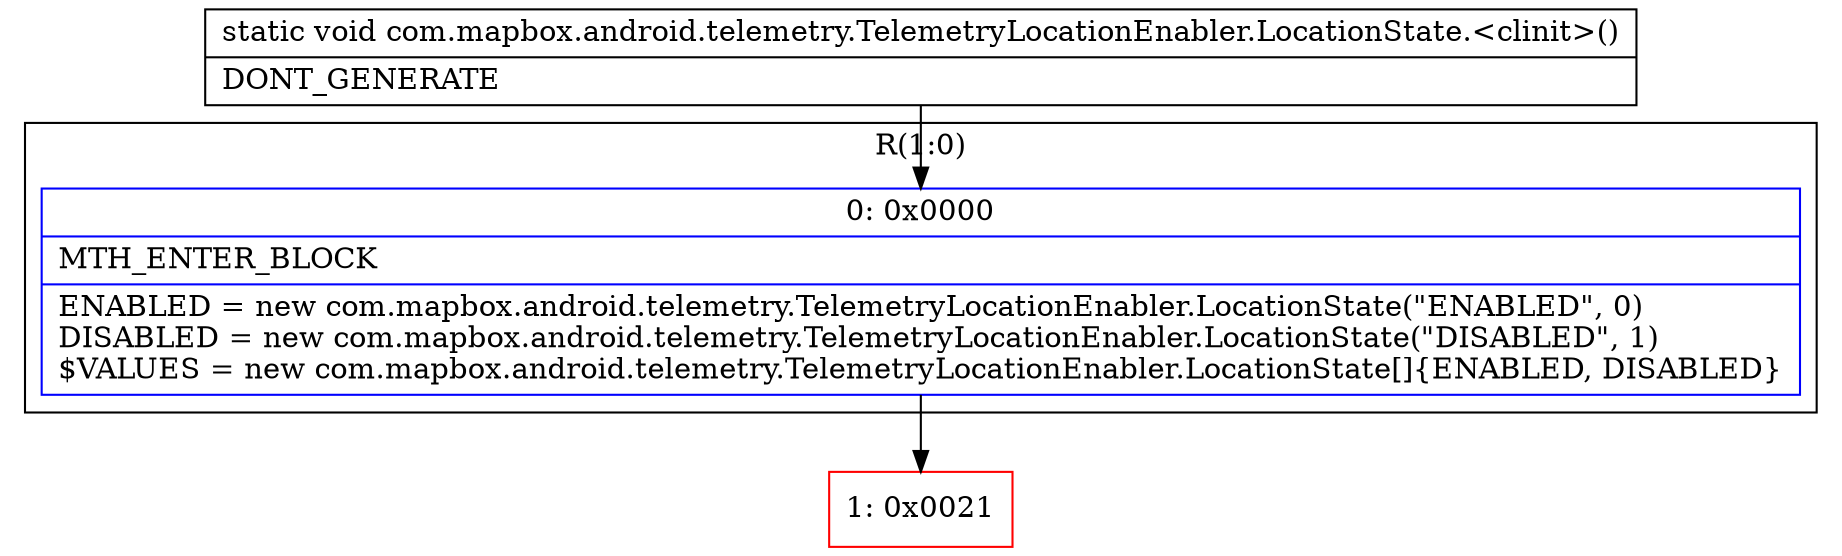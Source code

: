 digraph "CFG forcom.mapbox.android.telemetry.TelemetryLocationEnabler.LocationState.\<clinit\>()V" {
subgraph cluster_Region_119016448 {
label = "R(1:0)";
node [shape=record,color=blue];
Node_0 [shape=record,label="{0\:\ 0x0000|MTH_ENTER_BLOCK\l|ENABLED = new com.mapbox.android.telemetry.TelemetryLocationEnabler.LocationState(\"ENABLED\", 0)\lDISABLED = new com.mapbox.android.telemetry.TelemetryLocationEnabler.LocationState(\"DISABLED\", 1)\l$VALUES = new com.mapbox.android.telemetry.TelemetryLocationEnabler.LocationState[]\{ENABLED, DISABLED\}\l}"];
}
Node_1 [shape=record,color=red,label="{1\:\ 0x0021}"];
MethodNode[shape=record,label="{static void com.mapbox.android.telemetry.TelemetryLocationEnabler.LocationState.\<clinit\>()  | DONT_GENERATE\l}"];
MethodNode -> Node_0;
Node_0 -> Node_1;
}

